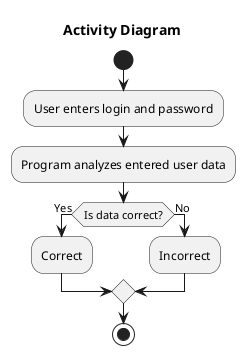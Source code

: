 @startuml
title Activity Diagram 

start
:User enters login and password;
:Program analyzes entered user data;
if (Is data correct?) then (Yes)
  :Correct;
else (No)
  :Incorrect;
endif
stop

@enduml